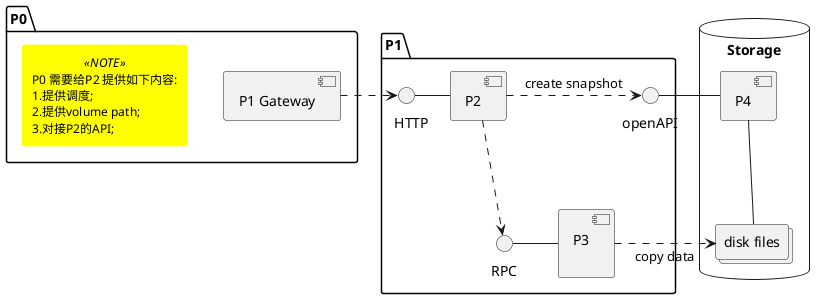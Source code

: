 @startuml
skinparam rectangle {
        backgroundColor<<NOTE>> yellow
        borderColor<<NOTE>> yellow
        fontsize<<NOTE>> 12
}
' top to bottom direction 
' left to right direction

package "P0" { 

    [P1 Gateway]
    rectangle "P0 需要给P2 提供如下内容:\n1.提供调度;\n2.提供volume path;\n3.对接P2的API;"  <<NOTE>> {

    } 
}

package "P1" {
    interface RPC as rpc
    interface "   HTTP" as http
    [P1 Gateway] .right.> http
    http - [P2]
    [P2] ..> rpc
    [P2] ..right.> openAPI : create snapshot
    rpc - [P3\n]
}

database "Storage" {
    openAPI -left- [P4]
    collections "disk files" as disk
    [P4] -down- disk
    [P3\n] ...right.> disk : copy data   
}
@enduml